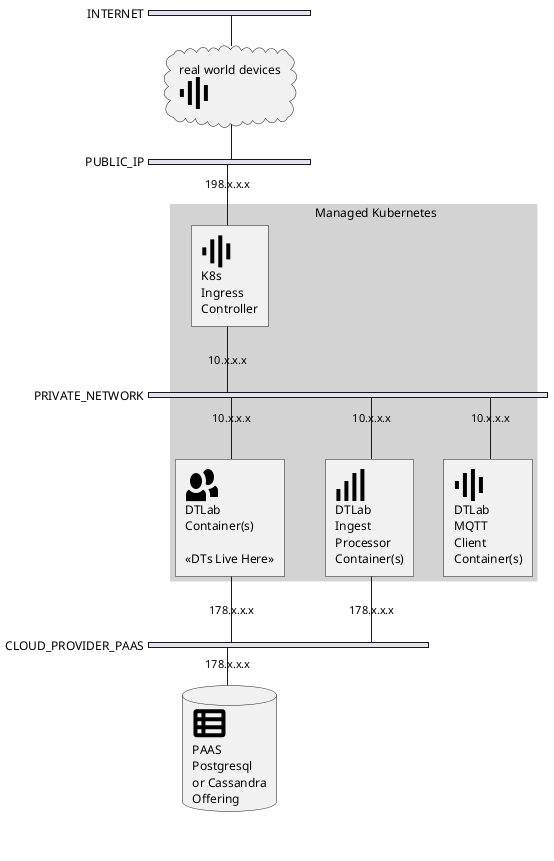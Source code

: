 @startuml
nwdiag {

  group {
    color = "lightgrey";
    description = "                                             Managed Kubernetes";
    nginx;
    dtlab;
    dtlabingest;
    dtlabingestmqtt;
  }

  network INTERNET {
    devices [shape = cloud, description = "real world devices\n<&audio-spectrum*4>"];
  }

  network PUBLIC_IP {
    devices;
    nginx[shape= participant, address = 198.x.x.x, description = "<&audio-spectrum*4>\nK8s\nIngress\nController"];
  }

  network PRIVATE_NETWORK {
    nginx[shape = participant, address = 10.x.x.x, description = "<&audio-spectrum*4>\nK8s\nIngress\nController"];
    dtlabingestmqtt[address = 10.x.x.x, shape = participant, description = "<&audio-spectrum*4>\nDTLab\nMQTT\nClient\nContainer(s)"];
    dtlabingest[address = 10.x.x.x, shape =  participant, description = "<&signal*4>\nDTLab\nIngest\nProcessor\nContainer(s)"];
    dtlab[address = 10.x.x.x, shape = participant, description = "<&people*4>\nDTLab\nContainer(s)\n\n<<DTs Live Here>>"];
    
  }

  network CLOUD_PROVIDER_PAAS {
    dtlab[address = 178.x.x.x, shape = participant, description = "<&people*4>\nDTLab\nContainer(s)\n\n<<DTs Live Here>>"];
    dtlabingest[address = 178.x.x.x, shape =  participant, description = "<&signal*4>\nDTLab\nIngest\nProcessor\nContainer(s)"];
    db[shape = database, address = 178.x.x.x, description = "<&spreadsheet*4>\nPAAS\nPostgresql\nor Cassandra\nOffering"];
  }

}

@enduml
